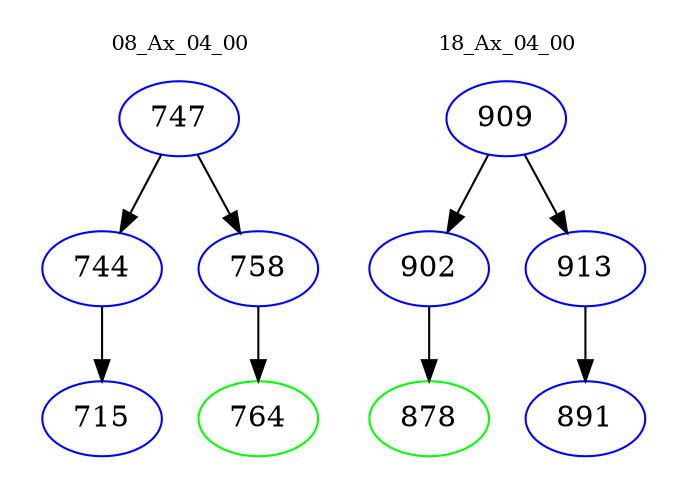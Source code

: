 digraph{
subgraph cluster_0 {
color = white
label = "08_Ax_04_00";
fontsize=10;
T0_747 [label="747", color="blue"]
T0_747 -> T0_744 [color="black"]
T0_744 [label="744", color="blue"]
T0_744 -> T0_715 [color="black"]
T0_715 [label="715", color="blue"]
T0_747 -> T0_758 [color="black"]
T0_758 [label="758", color="blue"]
T0_758 -> T0_764 [color="black"]
T0_764 [label="764", color="green"]
}
subgraph cluster_1 {
color = white
label = "18_Ax_04_00";
fontsize=10;
T1_909 [label="909", color="blue"]
T1_909 -> T1_902 [color="black"]
T1_902 [label="902", color="blue"]
T1_902 -> T1_878 [color="black"]
T1_878 [label="878", color="green"]
T1_909 -> T1_913 [color="black"]
T1_913 [label="913", color="blue"]
T1_913 -> T1_891 [color="black"]
T1_891 [label="891", color="blue"]
}
}
